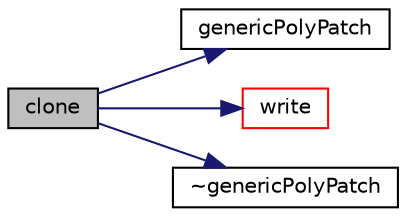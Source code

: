 digraph "clone"
{
  bgcolor="transparent";
  edge [fontname="Helvetica",fontsize="10",labelfontname="Helvetica",labelfontsize="10"];
  node [fontname="Helvetica",fontsize="10",shape=record];
  rankdir="LR";
  Node1 [label="clone",height=0.2,width=0.4,color="black", fillcolor="grey75", style="filled", fontcolor="black"];
  Node1 -> Node2 [color="midnightblue",fontsize="10",style="solid",fontname="Helvetica"];
  Node2 [label="genericPolyPatch",height=0.2,width=0.4,color="black",URL="$a00926.html#aea8c6e28e9fe1307ca2ef9b2d2f6a1de",tooltip="Construct from components. "];
  Node1 -> Node3 [color="midnightblue",fontsize="10",style="solid",fontname="Helvetica"];
  Node3 [label="write",height=0.2,width=0.4,color="red",URL="$a00926.html#a0941061ad5a26be83b4107d05750ace6",tooltip="Write the polyPatch data as a dictionary. "];
  Node1 -> Node4 [color="midnightblue",fontsize="10",style="solid",fontname="Helvetica"];
  Node4 [label="~genericPolyPatch",height=0.2,width=0.4,color="black",URL="$a00926.html#a95d0b87859cafef16a663012c757aa7d",tooltip="Destructor. "];
}
